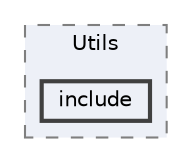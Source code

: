 digraph "include/Utils/include"
{
 // LATEX_PDF_SIZE
  bgcolor="transparent";
  edge [fontname=Helvetica,fontsize=10,labelfontname=Helvetica,labelfontsize=10];
  node [fontname=Helvetica,fontsize=10,shape=box,height=0.2,width=0.4];
  compound=true
  subgraph clusterdir_2d1d991c66e7a032b2ab80c11328e79c {
    graph [ bgcolor="#edf0f7", pencolor="grey50", label="Utils", fontname=Helvetica,fontsize=10 style="filled,dashed", URL="dir_2d1d991c66e7a032b2ab80c11328e79c.html",tooltip=""]
  dir_a3df72eb18f3121adc0aca6fb4797f35 [label="include", fillcolor="#edf0f7", color="grey25", style="filled,bold", URL="dir_a3df72eb18f3121adc0aca6fb4797f35.html",tooltip=""];
  }
}
